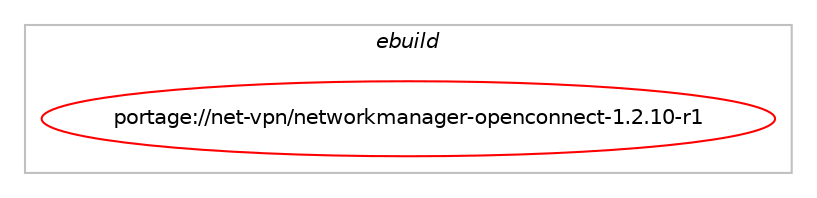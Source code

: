 digraph prolog {

# *************
# Graph options
# *************

newrank=true;
concentrate=true;
compound=true;
graph [rankdir=LR,fontname=Helvetica,fontsize=10,ranksep=1.5];#, ranksep=2.5, nodesep=0.2];
edge  [arrowhead=vee];
node  [fontname=Helvetica,fontsize=10];

# **********
# The ebuild
# **********

subgraph cluster_leftcol {
color=gray;
label=<<i>ebuild</i>>;
id [label="portage://net-vpn/networkmanager-openconnect-1.2.10-r1", color=red, width=4, href="../net-vpn/networkmanager-openconnect-1.2.10-r1.svg"];
}

# ****************
# The dependencies
# ****************

subgraph cluster_midcol {
color=gray;
label=<<i>dependencies</i>>;
subgraph cluster_compile {
fillcolor="#eeeeee";
style=filled;
label=<<i>compile</i>>;
# *** BEGIN UNKNOWN DEPENDENCY TYPE (TODO) ***
# id -> equal(use_conditional_group(positive,gtk,portage://net-vpn/networkmanager-openconnect-1.2.10-r1,[package_dependency(portage://net-vpn/networkmanager-openconnect-1.2.10-r1,install,no,app-crypt,libsecret,greaterequal,[0.18,,,0.18],[],[]),package_dependency(portage://net-vpn/networkmanager-openconnect-1.2.10-r1,install,no,app-crypt,gcr,greaterequal,[3.4,,,3.4],[slot(0),equal],[]),package_dependency(portage://net-vpn/networkmanager-openconnect-1.2.10-r1,install,no,x11-libs,gtk+,greaterequal,[3.12,,,3.12],[slot(3)],[]),package_dependency(portage://net-vpn/networkmanager-openconnect-1.2.10-r1,install,no,gui-libs,gtk,greaterequal,[4.0,,,4.0],[slot(4)],[]),package_dependency(portage://net-vpn/networkmanager-openconnect-1.2.10-r1,install,no,net-libs,libnma,greaterequal,[1.8.36,,,1.8.36],[],[]),package_dependency(portage://net-vpn/networkmanager-openconnect-1.2.10-r1,install,no,net-libs,webkit-gtk,none,[,,],[slot(4.1)],[])]))
# *** END UNKNOWN DEPENDENCY TYPE (TODO) ***

# *** BEGIN UNKNOWN DEPENDENCY TYPE (TODO) ***
# id -> equal(package_dependency(portage://net-vpn/networkmanager-openconnect-1.2.10-r1,install,no,dev-libs,dbus-glib,greaterequal,[0.74,,,0.74],[],[]))
# *** END UNKNOWN DEPENDENCY TYPE (TODO) ***

# *** BEGIN UNKNOWN DEPENDENCY TYPE (TODO) ***
# id -> equal(package_dependency(portage://net-vpn/networkmanager-openconnect-1.2.10-r1,install,no,dev-libs,glib,greaterequal,[2.34,,,2.34],[slot(2)],[]))
# *** END UNKNOWN DEPENDENCY TYPE (TODO) ***

# *** BEGIN UNKNOWN DEPENDENCY TYPE (TODO) ***
# id -> equal(package_dependency(portage://net-vpn/networkmanager-openconnect-1.2.10-r1,install,no,dev-libs,glib,none,[,,],[slot(2)],[]))
# *** END UNKNOWN DEPENDENCY TYPE (TODO) ***

# *** BEGIN UNKNOWN DEPENDENCY TYPE (TODO) ***
# id -> equal(package_dependency(portage://net-vpn/networkmanager-openconnect-1.2.10-r1,install,no,dev-libs,libxml2,none,[,,],[slot(2)],[]))
# *** END UNKNOWN DEPENDENCY TYPE (TODO) ***

# *** BEGIN UNKNOWN DEPENDENCY TYPE (TODO) ***
# id -> equal(package_dependency(portage://net-vpn/networkmanager-openconnect-1.2.10-r1,install,no,net-misc,networkmanager,greaterequal,[1.2,,,1.2],any_same_slot,[]))
# *** END UNKNOWN DEPENDENCY TYPE (TODO) ***

# *** BEGIN UNKNOWN DEPENDENCY TYPE (TODO) ***
# id -> equal(package_dependency(portage://net-vpn/networkmanager-openconnect-1.2.10-r1,install,no,net-vpn,openconnect,greaterequal,[3.02,,,3.02],any_same_slot,[]))
# *** END UNKNOWN DEPENDENCY TYPE (TODO) ***

}
subgraph cluster_compileandrun {
fillcolor="#eeeeee";
style=filled;
label=<<i>compile and run</i>>;
}
subgraph cluster_run {
fillcolor="#eeeeee";
style=filled;
label=<<i>run</i>>;
# *** BEGIN UNKNOWN DEPENDENCY TYPE (TODO) ***
# id -> equal(use_conditional_group(positive,gtk,portage://net-vpn/networkmanager-openconnect-1.2.10-r1,[package_dependency(portage://net-vpn/networkmanager-openconnect-1.2.10-r1,run,no,app-crypt,libsecret,greaterequal,[0.18,,,0.18],[],[]),package_dependency(portage://net-vpn/networkmanager-openconnect-1.2.10-r1,run,no,app-crypt,gcr,greaterequal,[3.4,,,3.4],[slot(0),equal],[]),package_dependency(portage://net-vpn/networkmanager-openconnect-1.2.10-r1,run,no,x11-libs,gtk+,greaterequal,[3.12,,,3.12],[slot(3)],[]),package_dependency(portage://net-vpn/networkmanager-openconnect-1.2.10-r1,run,no,gui-libs,gtk,greaterequal,[4.0,,,4.0],[slot(4)],[]),package_dependency(portage://net-vpn/networkmanager-openconnect-1.2.10-r1,run,no,net-libs,libnma,greaterequal,[1.8.36,,,1.8.36],[],[]),package_dependency(portage://net-vpn/networkmanager-openconnect-1.2.10-r1,run,no,net-libs,webkit-gtk,none,[,,],[slot(4.1)],[])]))
# *** END UNKNOWN DEPENDENCY TYPE (TODO) ***

# *** BEGIN UNKNOWN DEPENDENCY TYPE (TODO) ***
# id -> equal(package_dependency(portage://net-vpn/networkmanager-openconnect-1.2.10-r1,run,no,acct-group,nm-openconnect,none,[,,],[],[]))
# *** END UNKNOWN DEPENDENCY TYPE (TODO) ***

# *** BEGIN UNKNOWN DEPENDENCY TYPE (TODO) ***
# id -> equal(package_dependency(portage://net-vpn/networkmanager-openconnect-1.2.10-r1,run,no,acct-user,nm-openconnect,none,[,,],[],[]))
# *** END UNKNOWN DEPENDENCY TYPE (TODO) ***

# *** BEGIN UNKNOWN DEPENDENCY TYPE (TODO) ***
# id -> equal(package_dependency(portage://net-vpn/networkmanager-openconnect-1.2.10-r1,run,no,dev-libs,dbus-glib,greaterequal,[0.74,,,0.74],[],[]))
# *** END UNKNOWN DEPENDENCY TYPE (TODO) ***

# *** BEGIN UNKNOWN DEPENDENCY TYPE (TODO) ***
# id -> equal(package_dependency(portage://net-vpn/networkmanager-openconnect-1.2.10-r1,run,no,dev-libs,glib,greaterequal,[2.34,,,2.34],[slot(2)],[]))
# *** END UNKNOWN DEPENDENCY TYPE (TODO) ***

# *** BEGIN UNKNOWN DEPENDENCY TYPE (TODO) ***
# id -> equal(package_dependency(portage://net-vpn/networkmanager-openconnect-1.2.10-r1,run,no,dev-libs,glib,none,[,,],[slot(2)],[]))
# *** END UNKNOWN DEPENDENCY TYPE (TODO) ***

# *** BEGIN UNKNOWN DEPENDENCY TYPE (TODO) ***
# id -> equal(package_dependency(portage://net-vpn/networkmanager-openconnect-1.2.10-r1,run,no,dev-libs,libxml2,none,[,,],[slot(2)],[]))
# *** END UNKNOWN DEPENDENCY TYPE (TODO) ***

# *** BEGIN UNKNOWN DEPENDENCY TYPE (TODO) ***
# id -> equal(package_dependency(portage://net-vpn/networkmanager-openconnect-1.2.10-r1,run,no,net-misc,networkmanager,greaterequal,[1.2,,,1.2],any_same_slot,[]))
# *** END UNKNOWN DEPENDENCY TYPE (TODO) ***

# *** BEGIN UNKNOWN DEPENDENCY TYPE (TODO) ***
# id -> equal(package_dependency(portage://net-vpn/networkmanager-openconnect-1.2.10-r1,run,no,net-vpn,openconnect,greaterequal,[3.02,,,3.02],any_same_slot,[]))
# *** END UNKNOWN DEPENDENCY TYPE (TODO) ***

}
}

# **************
# The candidates
# **************

subgraph cluster_choices {
rank=same;
color=gray;
label=<<i>candidates</i>>;

}

}
